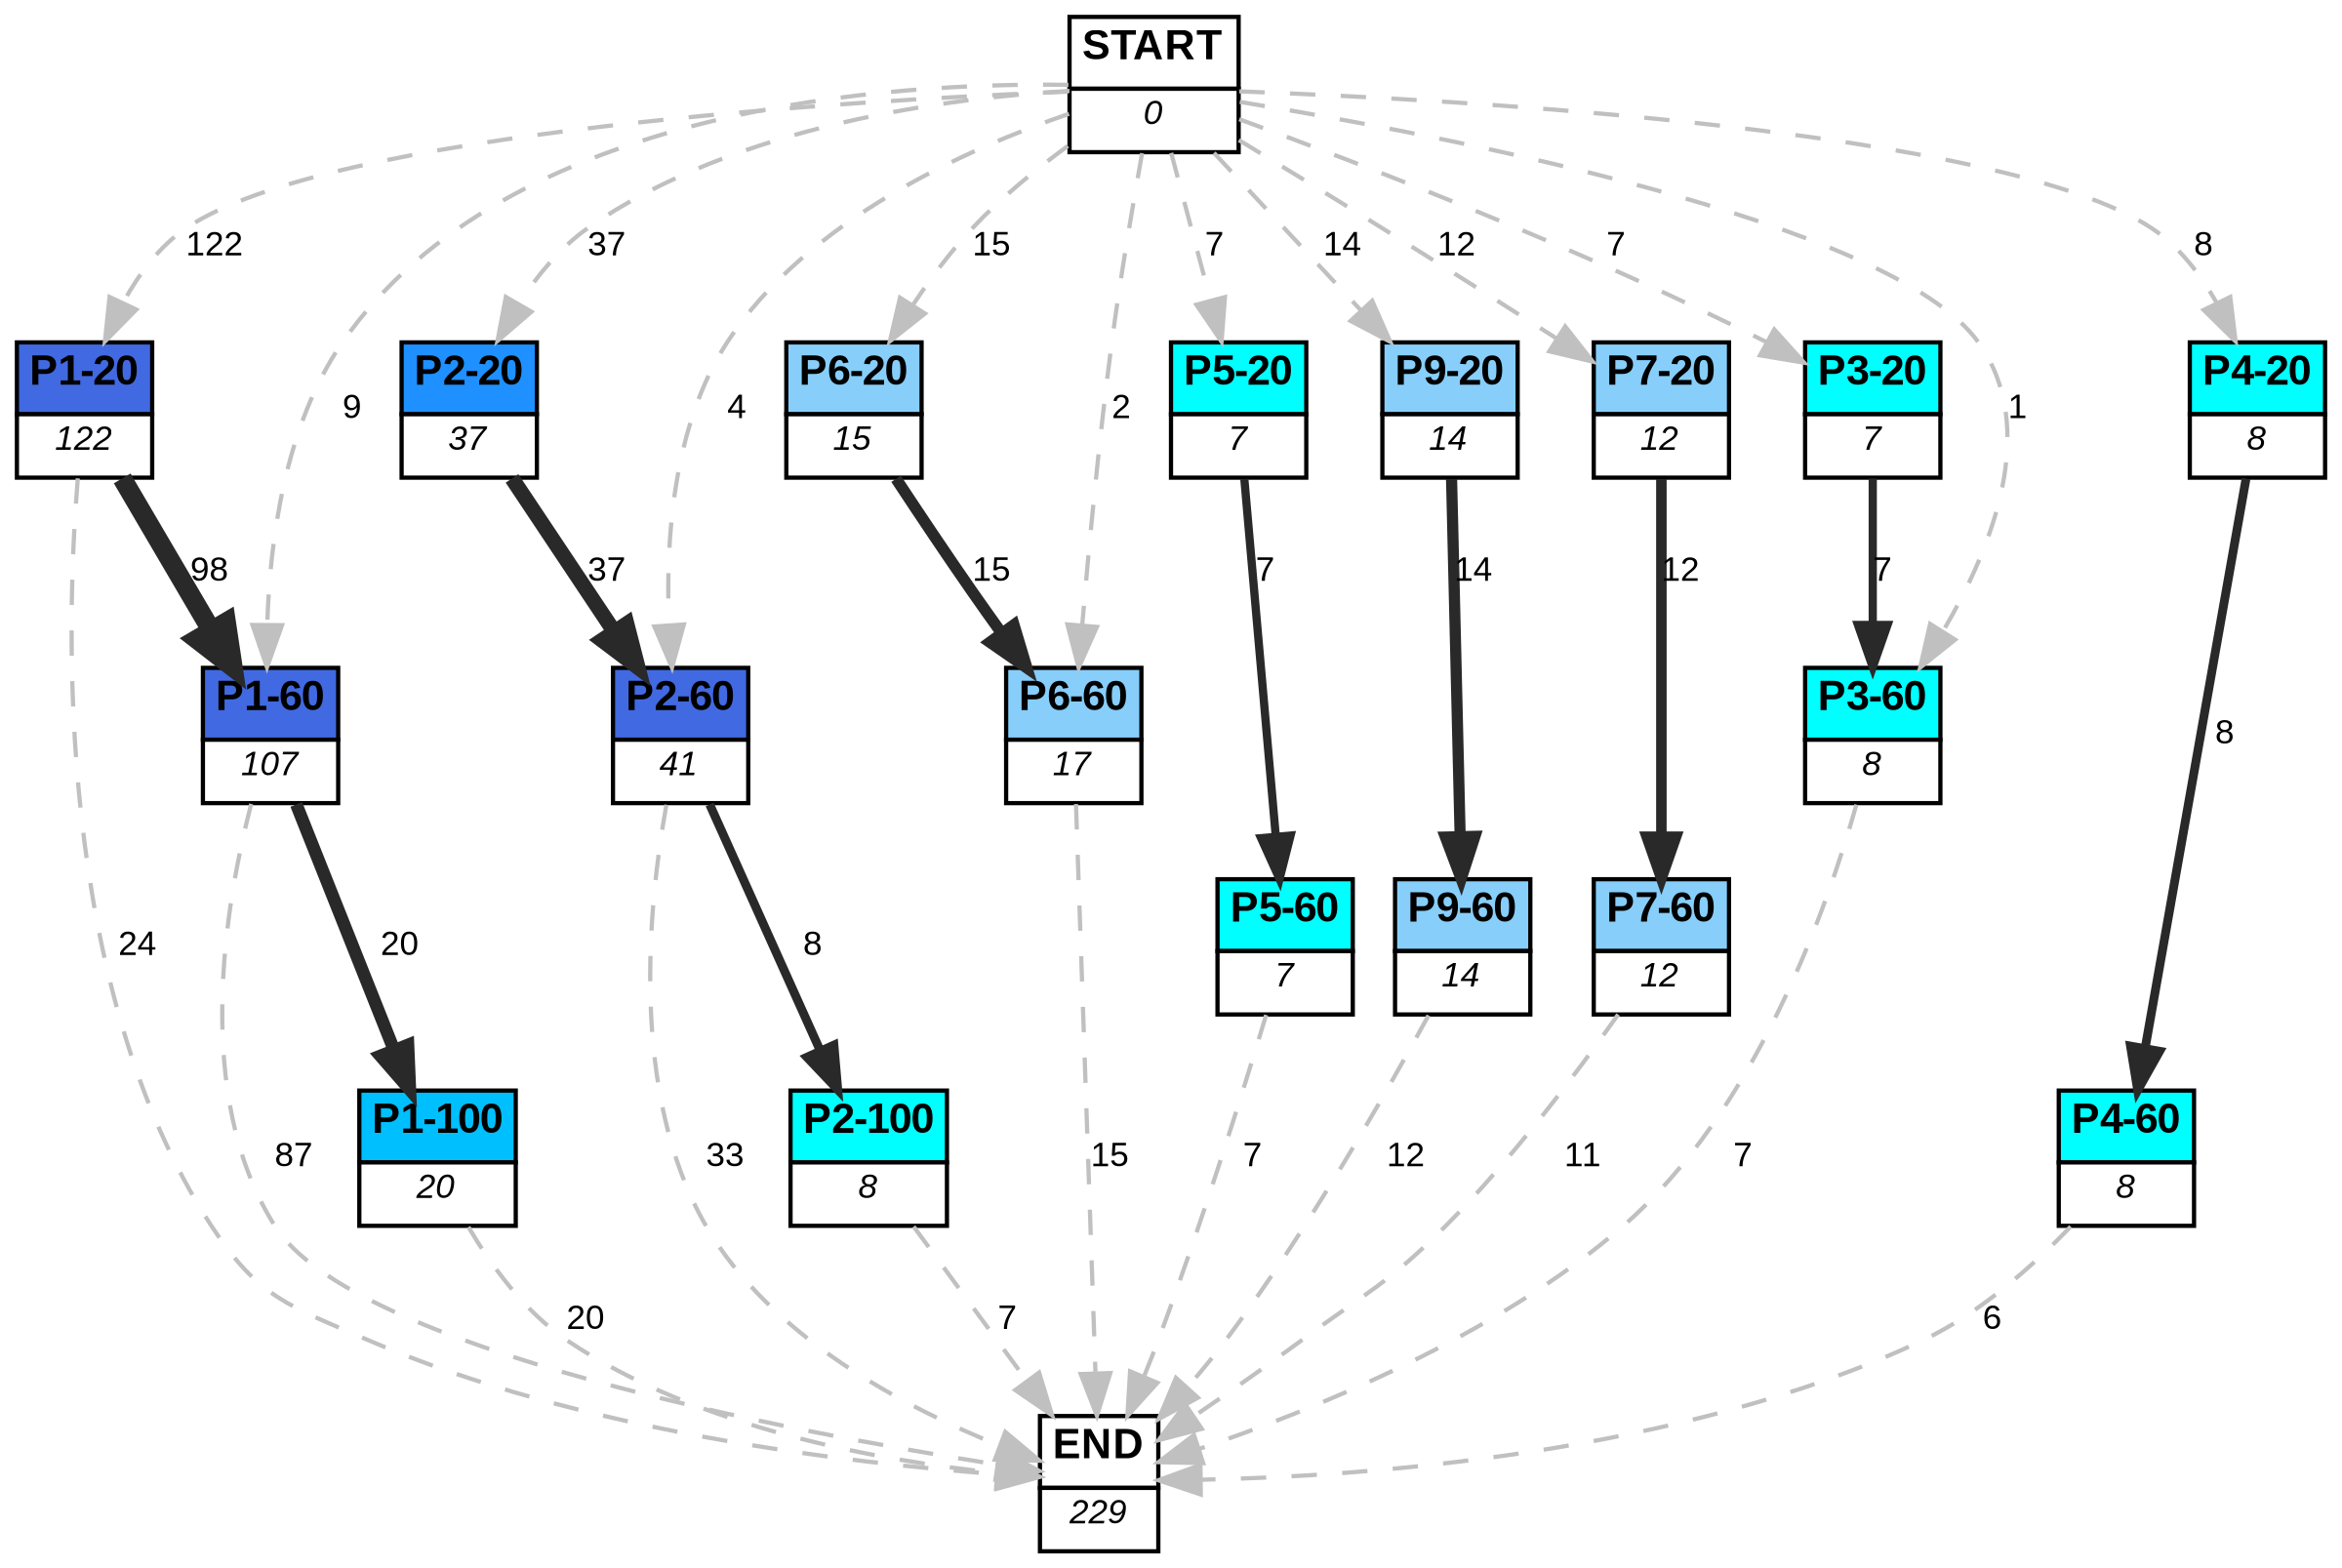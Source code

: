 digraph graphname {
	dpi = 150
	size="16,11!";
	margin = 0;
"P1-20" [shape=plain, label=<<table border="0" cellborder="1" cellspacing="0"><tr><td bgcolor="royalblue"><FONT face="Arial" POINT-SIZE="10"><b>P1-20</b></FONT></td></tr><tr><td bgcolor="white"><FONT face="Arial" POINT-SIZE="8"><i>122</i></FONT></td></tr></table>>]
"P1-60" [shape=plain, label=<<table border="0" cellborder="1" cellspacing="0"><tr><td bgcolor="royalblue"><FONT face="Arial" POINT-SIZE="10"><b>P1-60</b></FONT></td></tr><tr><td bgcolor="white"><FONT face="Arial" POINT-SIZE="8"><i>107</i></FONT></td></tr></table>>]
"P2-20" [shape=plain, label=<<table border="0" cellborder="1" cellspacing="0"><tr><td bgcolor="dodgerblue"><FONT face="Arial" POINT-SIZE="10"><b>P2-20</b></FONT></td></tr><tr><td bgcolor="white"><FONT face="Arial" POINT-SIZE="8"><i>37</i></FONT></td></tr></table>>]
"P2-60" [shape=plain, label=<<table border="0" cellborder="1" cellspacing="0"><tr><td bgcolor="royalblue"><FONT face="Arial" POINT-SIZE="10"><b>P2-60</b></FONT></td></tr><tr><td bgcolor="white"><FONT face="Arial" POINT-SIZE="8"><i>41</i></FONT></td></tr></table>>]
"P6-20" [shape=plain, label=<<table border="0" cellborder="1" cellspacing="0"><tr><td bgcolor="lightskyblue"><FONT face="Arial" POINT-SIZE="10"><b>P6-20</b></FONT></td></tr><tr><td bgcolor="white"><FONT face="Arial" POINT-SIZE="8"><i>15</i></FONT></td></tr></table>>]
"P6-60" [shape=plain, label=<<table border="0" cellborder="1" cellspacing="0"><tr><td bgcolor="lightskyblue"><FONT face="Arial" POINT-SIZE="10"><b>P6-60</b></FONT></td></tr><tr><td bgcolor="white"><FONT face="Arial" POINT-SIZE="8"><i>17</i></FONT></td></tr></table>>]
"P5-20" [shape=plain, label=<<table border="0" cellborder="1" cellspacing="0"><tr><td bgcolor="aqua"><FONT face="Arial" POINT-SIZE="10"><b>P5-20</b></FONT></td></tr><tr><td bgcolor="white"><FONT face="Arial" POINT-SIZE="8"><i>7</i></FONT></td></tr></table>>]
"P5-60" [shape=plain, label=<<table border="0" cellborder="1" cellspacing="0"><tr><td bgcolor="aqua"><FONT face="Arial" POINT-SIZE="10"><b>P5-60</b></FONT></td></tr><tr><td bgcolor="white"><FONT face="Arial" POINT-SIZE="8"><i>7</i></FONT></td></tr></table>>]
"P9-20" [shape=plain, label=<<table border="0" cellborder="1" cellspacing="0"><tr><td bgcolor="lightskyblue"><FONT face="Arial" POINT-SIZE="10"><b>P9-20</b></FONT></td></tr><tr><td bgcolor="white"><FONT face="Arial" POINT-SIZE="8"><i>14</i></FONT></td></tr></table>>]
"P9-60" [shape=plain, label=<<table border="0" cellborder="1" cellspacing="0"><tr><td bgcolor="lightskyblue"><FONT face="Arial" POINT-SIZE="10"><b>P9-60</b></FONT></td></tr><tr><td bgcolor="white"><FONT face="Arial" POINT-SIZE="8"><i>14</i></FONT></td></tr></table>>]
"P7-20" [shape=plain, label=<<table border="0" cellborder="1" cellspacing="0"><tr><td bgcolor="lightskyblue"><FONT face="Arial" POINT-SIZE="10"><b>P7-20</b></FONT></td></tr><tr><td bgcolor="white"><FONT face="Arial" POINT-SIZE="8"><i>12</i></FONT></td></tr></table>>]
"P7-60" [shape=plain, label=<<table border="0" cellborder="1" cellspacing="0"><tr><td bgcolor="lightskyblue"><FONT face="Arial" POINT-SIZE="10"><b>P7-60</b></FONT></td></tr><tr><td bgcolor="white"><FONT face="Arial" POINT-SIZE="8"><i>12</i></FONT></td></tr></table>>]
"P3-20" [shape=plain, label=<<table border="0" cellborder="1" cellspacing="0"><tr><td bgcolor="aqua"><FONT face="Arial" POINT-SIZE="10"><b>P3-20</b></FONT></td></tr><tr><td bgcolor="white"><FONT face="Arial" POINT-SIZE="8"><i>7</i></FONT></td></tr></table>>]
"P3-60" [shape=plain, label=<<table border="0" cellborder="1" cellspacing="0"><tr><td bgcolor="aqua"><FONT face="Arial" POINT-SIZE="10"><b>P3-60</b></FONT></td></tr><tr><td bgcolor="white"><FONT face="Arial" POINT-SIZE="8"><i>8</i></FONT></td></tr></table>>]
"P4-20" [shape=plain, label=<<table border="0" cellborder="1" cellspacing="0"><tr><td bgcolor="aqua"><FONT face="Arial" POINT-SIZE="10"><b>P4-20</b></FONT></td></tr><tr><td bgcolor="white"><FONT face="Arial" POINT-SIZE="8"><i>8</i></FONT></td></tr></table>>]
"P4-60" [shape=plain, label=<<table border="0" cellborder="1" cellspacing="0"><tr><td bgcolor="aqua"><FONT face="Arial" POINT-SIZE="10"><b>P4-60</b></FONT></td></tr><tr><td bgcolor="white"><FONT face="Arial" POINT-SIZE="8"><i>8</i></FONT></td></tr></table>>]
"P1-100" [shape=plain, label=<<table border="0" cellborder="1" cellspacing="0"><tr><td bgcolor="deepskyblue"><FONT face="Arial" POINT-SIZE="10"><b>P1-100</b></FONT></td></tr><tr><td bgcolor="white"><FONT face="Arial" POINT-SIZE="8"><i>20</i></FONT></td></tr></table>>]
"P2-100" [shape=plain, label=<<table border="0" cellborder="1" cellspacing="0"><tr><td bgcolor="aqua"><FONT face="Arial" POINT-SIZE="10"><b>P2-100</b></FONT></td></tr><tr><td bgcolor="white"><FONT face="Arial" POINT-SIZE="8"><i>8</i></FONT></td></tr></table>>]
"START" [shape=plain, label=<<table border="0" cellborder="1" cellspacing="0"><tr><td bgcolor="white"><FONT face="Arial" POINT-SIZE="10"><b>START</b></FONT></td></tr><tr><td bgcolor="white"><FONT face="Arial" POINT-SIZE="8"><i>0</i></FONT></td></tr></table>>]
"END" [shape=plain, label=<<table border="0" cellborder="1" cellspacing="0"><tr><td bgcolor="white"><FONT face="Arial" POINT-SIZE="10"><b>END</b></FONT></td></tr><tr><td bgcolor="white"><FONT face="Arial" POINT-SIZE="8"><i>229</i></FONT></td></tr></table>>]
"P1-20" -> "P1-60" [ color=grey16 penwidth = "4.584967478670572"label ="98" labelfloat=false fontname="Arial" fontsize=8]
"P1-20" -> "END" [ style = dashed color=grey label ="24" labelfloat=false fontname="Arial" fontsize=8]
"P1-60" -> "P1-100" [ color=grey16 penwidth = "2.995732273553991"label ="20" labelfloat=false fontname="Arial" fontsize=8]
"P1-60" -> "END" [ style = dashed color=grey label ="87" labelfloat=false fontname="Arial" fontsize=8]
"P2-20" -> "P2-60" [ color=grey16 penwidth = "3.6109179126442243"label ="37" labelfloat=false fontname="Arial" fontsize=8]
"P2-60" -> "P2-100" [ color=grey16 penwidth = "2.0794415416798357"label ="8" labelfloat=false fontname="Arial" fontsize=8]
"P2-60" -> "END" [ style = dashed color=grey label ="33" labelfloat=false fontname="Arial" fontsize=8]
"P6-20" -> "P6-60" [ color=grey16 penwidth = "2.70805020110221"label ="15" labelfloat=false fontname="Arial" fontsize=8]
"P6-60" -> "END" [ style = dashed color=grey label ="15" labelfloat=false fontname="Arial" fontsize=8]
"P5-20" -> "P5-60" [ color=grey16 penwidth = "1.9459101490553132"label ="7" labelfloat=false fontname="Arial" fontsize=8]
"P5-60" -> "END" [ style = dashed color=grey label ="7" labelfloat=false fontname="Arial" fontsize=8]
"P9-20" -> "P9-60" [ color=grey16 penwidth = "2.6390573296152584"label ="14" labelfloat=false fontname="Arial" fontsize=8]
"P9-60" -> "END" [ style = dashed color=grey label ="12" labelfloat=false fontname="Arial" fontsize=8]
"P7-20" -> "P7-60" [ color=grey16 penwidth = "2.4849066497880004"label ="12" labelfloat=false fontname="Arial" fontsize=8]
"P7-60" -> "END" [ style = dashed color=grey label ="11" labelfloat=false fontname="Arial" fontsize=8]
"P3-20" -> "P3-60" [ color=grey16 penwidth = "1.9459101490553132"label ="7" labelfloat=false fontname="Arial" fontsize=8]
"P3-60" -> "END" [ style = dashed color=grey label ="7" labelfloat=false fontname="Arial" fontsize=8]
"P4-20" -> "P4-60" [ color=grey16 penwidth = "2.0794415416798357"label ="8" labelfloat=false fontname="Arial" fontsize=8]
"P4-60" -> "END" [ style = dashed color=grey label ="6" labelfloat=false fontname="Arial" fontsize=8]
"P1-100" -> "END" [ style = dashed color=grey label ="20" labelfloat=false fontname="Arial" fontsize=8]
"P2-100" -> "END" [ style = dashed color=grey label ="7" labelfloat=false fontname="Arial" fontsize=8]
"START" -> "P1-20" [ style = dashed color=grey label ="122" labelfloat=false fontname="Arial" fontsize=8]
"START" -> "P1-60" [ style = dashed color=grey label ="9" labelfloat=false fontname="Arial" fontsize=8]
"START" -> "P2-20" [ style = dashed color=grey label ="37" labelfloat=false fontname="Arial" fontsize=8]
"START" -> "P2-60" [ style = dashed color=grey label ="4" labelfloat=false fontname="Arial" fontsize=8]
"START" -> "P6-20" [ style = dashed color=grey label ="15" labelfloat=false fontname="Arial" fontsize=8]
"START" -> "P6-60" [ style = dashed color=grey label ="2" labelfloat=false fontname="Arial" fontsize=8]
"START" -> "P5-20" [ style = dashed color=grey label ="7" labelfloat=false fontname="Arial" fontsize=8]
"START" -> "P9-20" [ style = dashed color=grey label ="14" labelfloat=false fontname="Arial" fontsize=8]
"START" -> "P7-20" [ style = dashed color=grey label ="12" labelfloat=false fontname="Arial" fontsize=8]
"START" -> "P3-20" [ style = dashed color=grey label ="7" labelfloat=false fontname="Arial" fontsize=8]
"START" -> "P3-60" [ style = dashed color=grey label ="1" labelfloat=false fontname="Arial" fontsize=8]
"START" -> "P4-20" [ style = dashed color=grey label ="8" labelfloat=false fontname="Arial" fontsize=8]
}